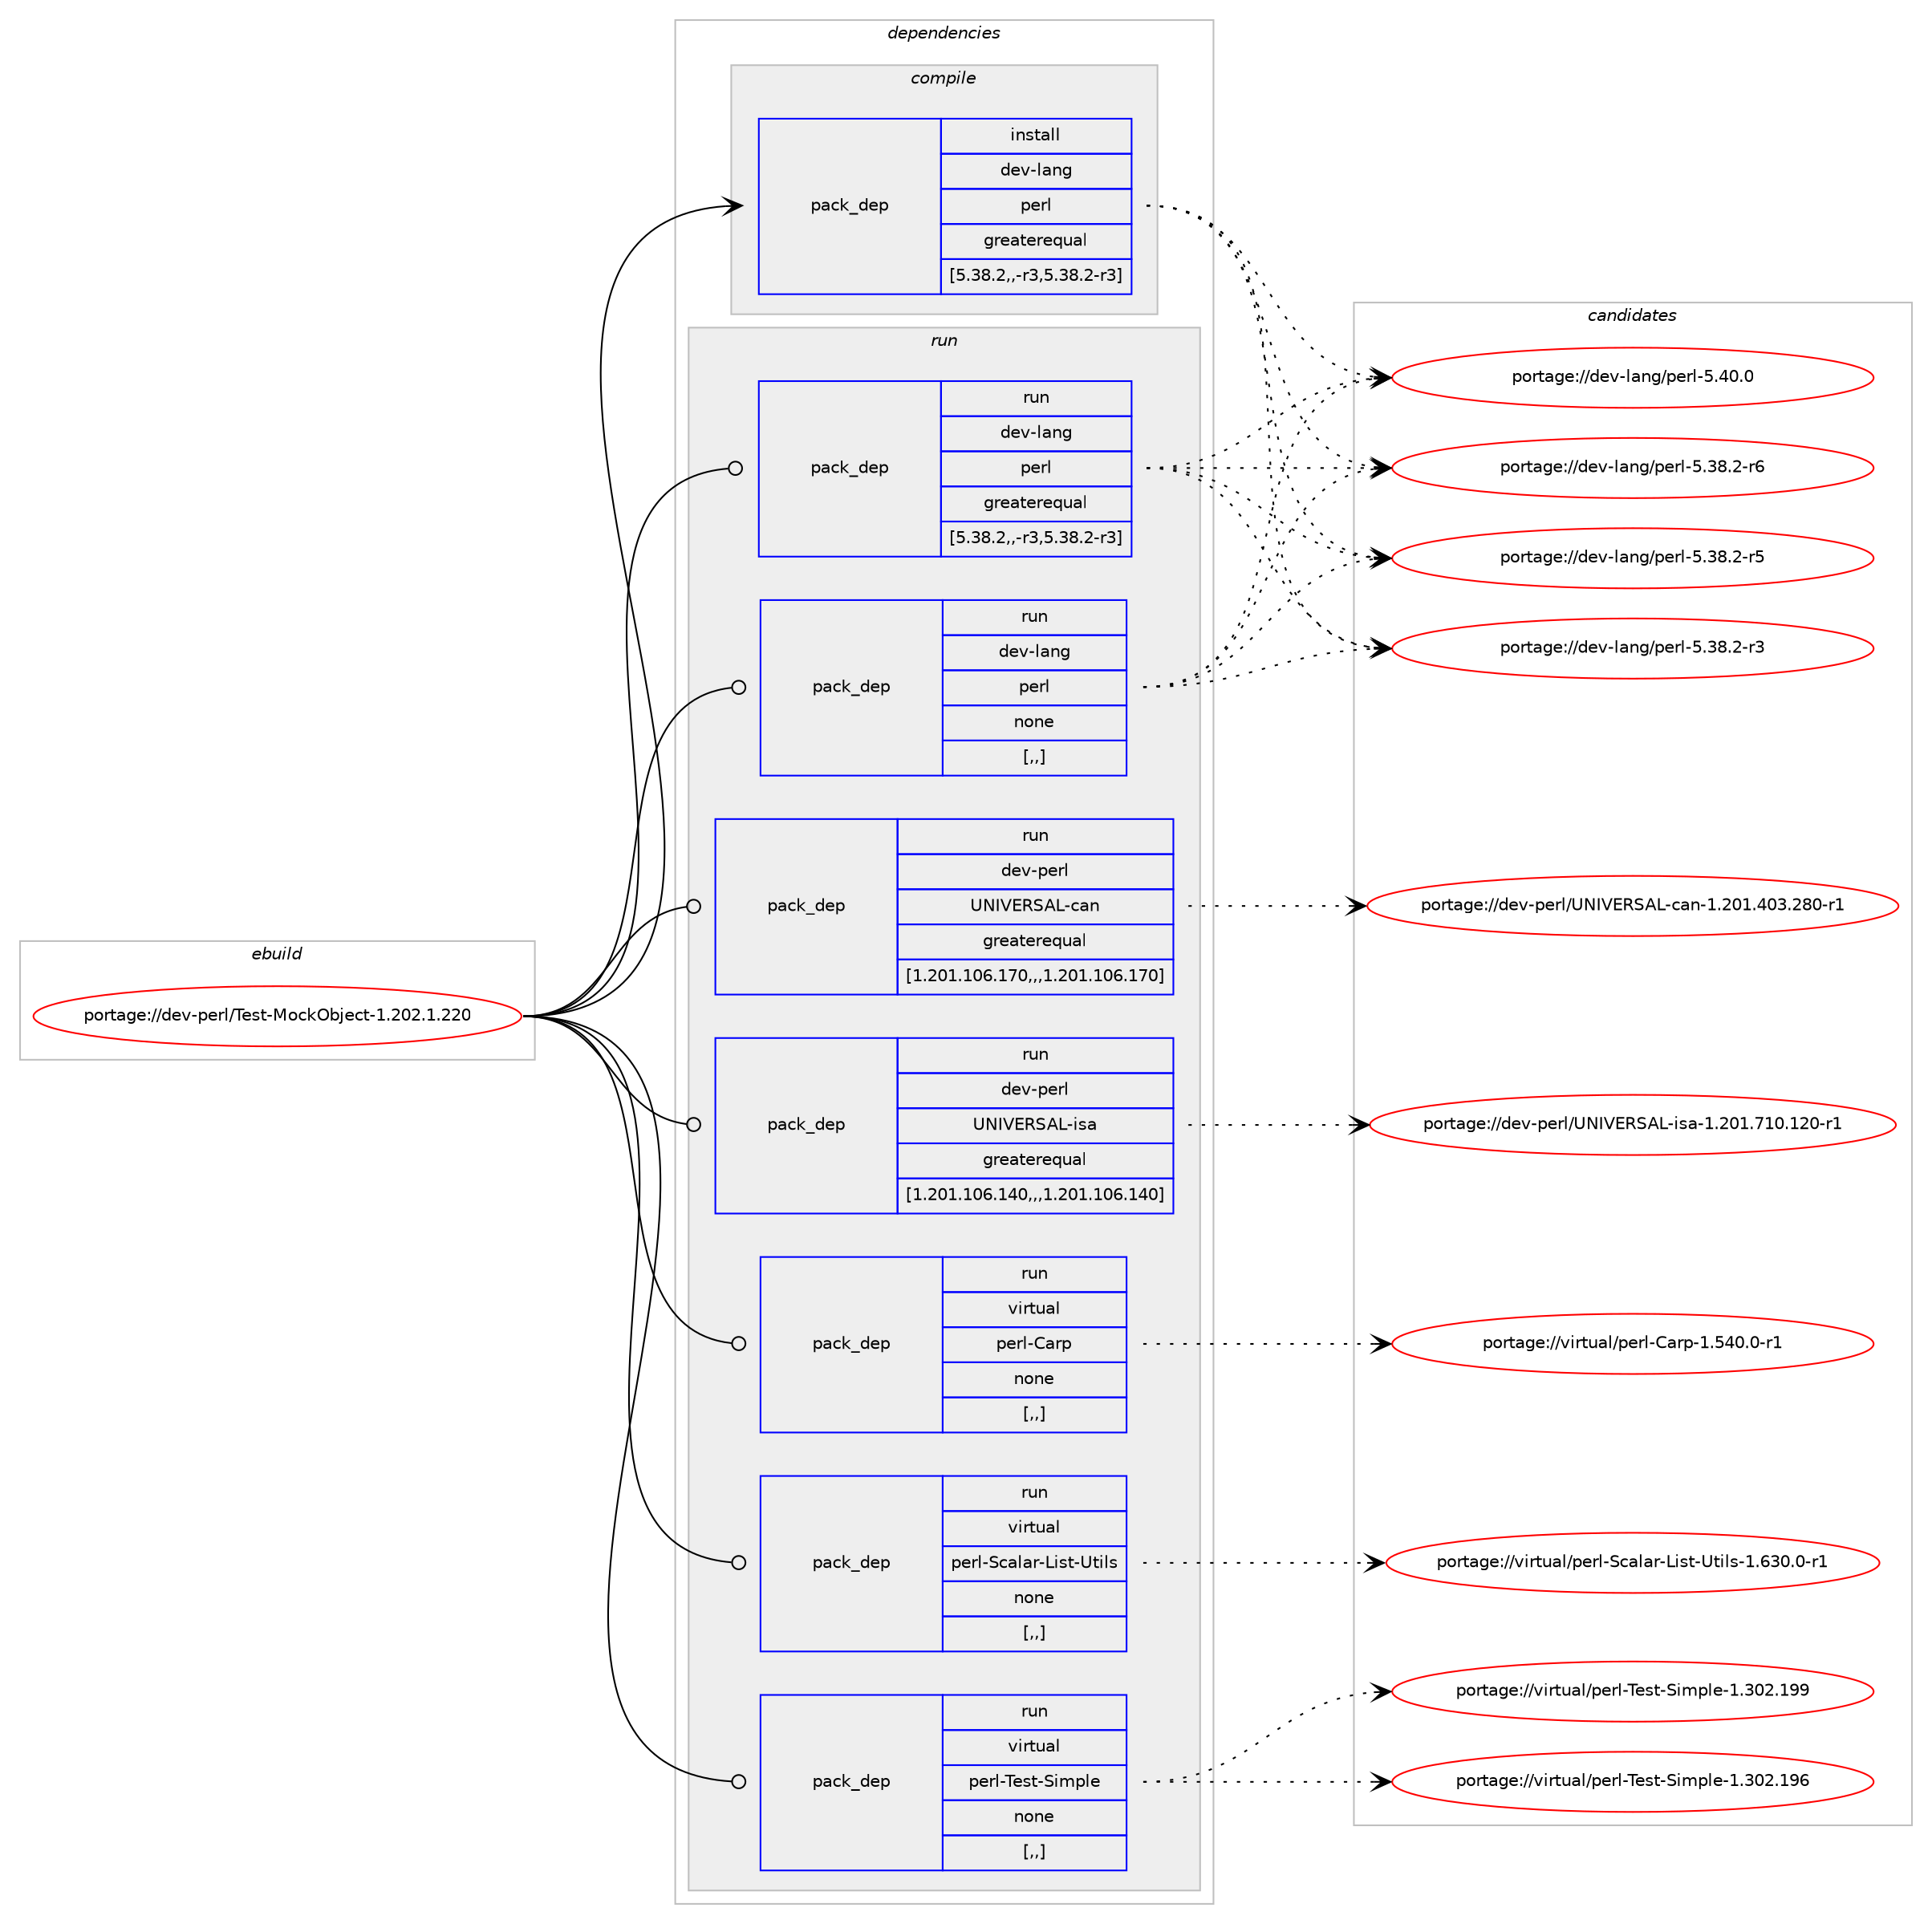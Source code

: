 digraph prolog {

# *************
# Graph options
# *************

newrank=true;
concentrate=true;
compound=true;
graph [rankdir=LR,fontname=Helvetica,fontsize=10,ranksep=1.5];#, ranksep=2.5, nodesep=0.2];
edge  [arrowhead=vee];
node  [fontname=Helvetica,fontsize=10];

# **********
# The ebuild
# **********

subgraph cluster_leftcol {
color=gray;
label=<<i>ebuild</i>>;
id [label="portage://dev-perl/Test-MockObject-1.202.1.220", color=red, width=4, href="../dev-perl/Test-MockObject-1.202.1.220.svg"];
}

# ****************
# The dependencies
# ****************

subgraph cluster_midcol {
color=gray;
label=<<i>dependencies</i>>;
subgraph cluster_compile {
fillcolor="#eeeeee";
style=filled;
label=<<i>compile</i>>;
subgraph pack106589 {
dependency137923 [label=<<TABLE BORDER="0" CELLBORDER="1" CELLSPACING="0" CELLPADDING="4" WIDTH="220"><TR><TD ROWSPAN="6" CELLPADDING="30">pack_dep</TD></TR><TR><TD WIDTH="110">install</TD></TR><TR><TD>dev-lang</TD></TR><TR><TD>perl</TD></TR><TR><TD>greaterequal</TD></TR><TR><TD>[5.38.2,,-r3,5.38.2-r3]</TD></TR></TABLE>>, shape=none, color=blue];
}
id:e -> dependency137923:w [weight=20,style="solid",arrowhead="vee"];
}
subgraph cluster_compileandrun {
fillcolor="#eeeeee";
style=filled;
label=<<i>compile and run</i>>;
}
subgraph cluster_run {
fillcolor="#eeeeee";
style=filled;
label=<<i>run</i>>;
subgraph pack106590 {
dependency137924 [label=<<TABLE BORDER="0" CELLBORDER="1" CELLSPACING="0" CELLPADDING="4" WIDTH="220"><TR><TD ROWSPAN="6" CELLPADDING="30">pack_dep</TD></TR><TR><TD WIDTH="110">run</TD></TR><TR><TD>dev-lang</TD></TR><TR><TD>perl</TD></TR><TR><TD>greaterequal</TD></TR><TR><TD>[5.38.2,,-r3,5.38.2-r3]</TD></TR></TABLE>>, shape=none, color=blue];
}
id:e -> dependency137924:w [weight=20,style="solid",arrowhead="odot"];
subgraph pack106591 {
dependency137925 [label=<<TABLE BORDER="0" CELLBORDER="1" CELLSPACING="0" CELLPADDING="4" WIDTH="220"><TR><TD ROWSPAN="6" CELLPADDING="30">pack_dep</TD></TR><TR><TD WIDTH="110">run</TD></TR><TR><TD>dev-lang</TD></TR><TR><TD>perl</TD></TR><TR><TD>none</TD></TR><TR><TD>[,,]</TD></TR></TABLE>>, shape=none, color=blue];
}
id:e -> dependency137925:w [weight=20,style="solid",arrowhead="odot"];
subgraph pack106592 {
dependency137926 [label=<<TABLE BORDER="0" CELLBORDER="1" CELLSPACING="0" CELLPADDING="4" WIDTH="220"><TR><TD ROWSPAN="6" CELLPADDING="30">pack_dep</TD></TR><TR><TD WIDTH="110">run</TD></TR><TR><TD>dev-perl</TD></TR><TR><TD>UNIVERSAL-can</TD></TR><TR><TD>greaterequal</TD></TR><TR><TD>[1.201.106.170,,,1.201.106.170]</TD></TR></TABLE>>, shape=none, color=blue];
}
id:e -> dependency137926:w [weight=20,style="solid",arrowhead="odot"];
subgraph pack106593 {
dependency137927 [label=<<TABLE BORDER="0" CELLBORDER="1" CELLSPACING="0" CELLPADDING="4" WIDTH="220"><TR><TD ROWSPAN="6" CELLPADDING="30">pack_dep</TD></TR><TR><TD WIDTH="110">run</TD></TR><TR><TD>dev-perl</TD></TR><TR><TD>UNIVERSAL-isa</TD></TR><TR><TD>greaterequal</TD></TR><TR><TD>[1.201.106.140,,,1.201.106.140]</TD></TR></TABLE>>, shape=none, color=blue];
}
id:e -> dependency137927:w [weight=20,style="solid",arrowhead="odot"];
subgraph pack106594 {
dependency137928 [label=<<TABLE BORDER="0" CELLBORDER="1" CELLSPACING="0" CELLPADDING="4" WIDTH="220"><TR><TD ROWSPAN="6" CELLPADDING="30">pack_dep</TD></TR><TR><TD WIDTH="110">run</TD></TR><TR><TD>virtual</TD></TR><TR><TD>perl-Carp</TD></TR><TR><TD>none</TD></TR><TR><TD>[,,]</TD></TR></TABLE>>, shape=none, color=blue];
}
id:e -> dependency137928:w [weight=20,style="solid",arrowhead="odot"];
subgraph pack106595 {
dependency137929 [label=<<TABLE BORDER="0" CELLBORDER="1" CELLSPACING="0" CELLPADDING="4" WIDTH="220"><TR><TD ROWSPAN="6" CELLPADDING="30">pack_dep</TD></TR><TR><TD WIDTH="110">run</TD></TR><TR><TD>virtual</TD></TR><TR><TD>perl-Scalar-List-Utils</TD></TR><TR><TD>none</TD></TR><TR><TD>[,,]</TD></TR></TABLE>>, shape=none, color=blue];
}
id:e -> dependency137929:w [weight=20,style="solid",arrowhead="odot"];
subgraph pack106596 {
dependency137930 [label=<<TABLE BORDER="0" CELLBORDER="1" CELLSPACING="0" CELLPADDING="4" WIDTH="220"><TR><TD ROWSPAN="6" CELLPADDING="30">pack_dep</TD></TR><TR><TD WIDTH="110">run</TD></TR><TR><TD>virtual</TD></TR><TR><TD>perl-Test-Simple</TD></TR><TR><TD>none</TD></TR><TR><TD>[,,]</TD></TR></TABLE>>, shape=none, color=blue];
}
id:e -> dependency137930:w [weight=20,style="solid",arrowhead="odot"];
}
}

# **************
# The candidates
# **************

subgraph cluster_choices {
rank=same;
color=gray;
label=<<i>candidates</i>>;

subgraph choice106589 {
color=black;
nodesep=1;
choice10010111845108971101034711210111410845534652484648 [label="portage://dev-lang/perl-5.40.0", color=red, width=4,href="../dev-lang/perl-5.40.0.svg"];
choice100101118451089711010347112101114108455346515646504511454 [label="portage://dev-lang/perl-5.38.2-r6", color=red, width=4,href="../dev-lang/perl-5.38.2-r6.svg"];
choice100101118451089711010347112101114108455346515646504511453 [label="portage://dev-lang/perl-5.38.2-r5", color=red, width=4,href="../dev-lang/perl-5.38.2-r5.svg"];
choice100101118451089711010347112101114108455346515646504511451 [label="portage://dev-lang/perl-5.38.2-r3", color=red, width=4,href="../dev-lang/perl-5.38.2-r3.svg"];
dependency137923:e -> choice10010111845108971101034711210111410845534652484648:w [style=dotted,weight="100"];
dependency137923:e -> choice100101118451089711010347112101114108455346515646504511454:w [style=dotted,weight="100"];
dependency137923:e -> choice100101118451089711010347112101114108455346515646504511453:w [style=dotted,weight="100"];
dependency137923:e -> choice100101118451089711010347112101114108455346515646504511451:w [style=dotted,weight="100"];
}
subgraph choice106590 {
color=black;
nodesep=1;
choice10010111845108971101034711210111410845534652484648 [label="portage://dev-lang/perl-5.40.0", color=red, width=4,href="../dev-lang/perl-5.40.0.svg"];
choice100101118451089711010347112101114108455346515646504511454 [label="portage://dev-lang/perl-5.38.2-r6", color=red, width=4,href="../dev-lang/perl-5.38.2-r6.svg"];
choice100101118451089711010347112101114108455346515646504511453 [label="portage://dev-lang/perl-5.38.2-r5", color=red, width=4,href="../dev-lang/perl-5.38.2-r5.svg"];
choice100101118451089711010347112101114108455346515646504511451 [label="portage://dev-lang/perl-5.38.2-r3", color=red, width=4,href="../dev-lang/perl-5.38.2-r3.svg"];
dependency137924:e -> choice10010111845108971101034711210111410845534652484648:w [style=dotted,weight="100"];
dependency137924:e -> choice100101118451089711010347112101114108455346515646504511454:w [style=dotted,weight="100"];
dependency137924:e -> choice100101118451089711010347112101114108455346515646504511453:w [style=dotted,weight="100"];
dependency137924:e -> choice100101118451089711010347112101114108455346515646504511451:w [style=dotted,weight="100"];
}
subgraph choice106591 {
color=black;
nodesep=1;
choice10010111845108971101034711210111410845534652484648 [label="portage://dev-lang/perl-5.40.0", color=red, width=4,href="../dev-lang/perl-5.40.0.svg"];
choice100101118451089711010347112101114108455346515646504511454 [label="portage://dev-lang/perl-5.38.2-r6", color=red, width=4,href="../dev-lang/perl-5.38.2-r6.svg"];
choice100101118451089711010347112101114108455346515646504511453 [label="portage://dev-lang/perl-5.38.2-r5", color=red, width=4,href="../dev-lang/perl-5.38.2-r5.svg"];
choice100101118451089711010347112101114108455346515646504511451 [label="portage://dev-lang/perl-5.38.2-r3", color=red, width=4,href="../dev-lang/perl-5.38.2-r3.svg"];
dependency137925:e -> choice10010111845108971101034711210111410845534652484648:w [style=dotted,weight="100"];
dependency137925:e -> choice100101118451089711010347112101114108455346515646504511454:w [style=dotted,weight="100"];
dependency137925:e -> choice100101118451089711010347112101114108455346515646504511453:w [style=dotted,weight="100"];
dependency137925:e -> choice100101118451089711010347112101114108455346515646504511451:w [style=dotted,weight="100"];
}
subgraph choice106592 {
color=black;
nodesep=1;
choice100101118451121011141084785787386698283657645999711045494650484946524851465056484511449 [label="portage://dev-perl/UNIVERSAL-can-1.201.403.280-r1", color=red, width=4,href="../dev-perl/UNIVERSAL-can-1.201.403.280-r1.svg"];
dependency137926:e -> choice100101118451121011141084785787386698283657645999711045494650484946524851465056484511449:w [style=dotted,weight="100"];
}
subgraph choice106593 {
color=black;
nodesep=1;
choice1001011184511210111410847857873866982836576451051159745494650484946554948464950484511449 [label="portage://dev-perl/UNIVERSAL-isa-1.201.710.120-r1", color=red, width=4,href="../dev-perl/UNIVERSAL-isa-1.201.710.120-r1.svg"];
dependency137927:e -> choice1001011184511210111410847857873866982836576451051159745494650484946554948464950484511449:w [style=dotted,weight="100"];
}
subgraph choice106594 {
color=black;
nodesep=1;
choice118105114116117971084711210111410845679711411245494653524846484511449 [label="portage://virtual/perl-Carp-1.540.0-r1", color=red, width=4,href="../virtual/perl-Carp-1.540.0-r1.svg"];
dependency137928:e -> choice118105114116117971084711210111410845679711411245494653524846484511449:w [style=dotted,weight="100"];
}
subgraph choice106595 {
color=black;
nodesep=1;
choice118105114116117971084711210111410845839997108971144576105115116458511610510811545494654514846484511449 [label="portage://virtual/perl-Scalar-List-Utils-1.630.0-r1", color=red, width=4,href="../virtual/perl-Scalar-List-Utils-1.630.0-r1.svg"];
dependency137929:e -> choice118105114116117971084711210111410845839997108971144576105115116458511610510811545494654514846484511449:w [style=dotted,weight="100"];
}
subgraph choice106596 {
color=black;
nodesep=1;
choice11810511411611797108471121011141084584101115116458310510911210810145494651485046495757 [label="portage://virtual/perl-Test-Simple-1.302.199", color=red, width=4,href="../virtual/perl-Test-Simple-1.302.199.svg"];
choice11810511411611797108471121011141084584101115116458310510911210810145494651485046495754 [label="portage://virtual/perl-Test-Simple-1.302.196", color=red, width=4,href="../virtual/perl-Test-Simple-1.302.196.svg"];
dependency137930:e -> choice11810511411611797108471121011141084584101115116458310510911210810145494651485046495757:w [style=dotted,weight="100"];
dependency137930:e -> choice11810511411611797108471121011141084584101115116458310510911210810145494651485046495754:w [style=dotted,weight="100"];
}
}

}
